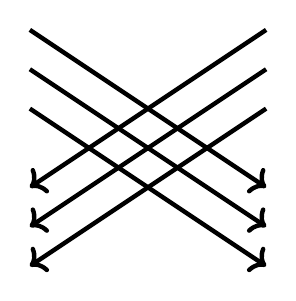 \begin{tikzpicture}

  % Message 1
  \node [coordinate] (a1) {};
  \node [coordinate,below right=2cm and 3cm of a1] (b1) {};
  \draw [->,ultra thick] (a1) -- node [above,midway] {} (b1);

  % Message 2
  \node [coordinate,below=0.5cm of a1] (a2) {};
  \node [coordinate,below right=2cm and 3cm of a2] (b2) {};
  \draw [->,ultra thick] (a2) -- node [above,midway] {} (b2);

  % Message 3
  \node [coordinate,below=0.5cm of a2] (a3) {};
  \node [coordinate,below right=2cm and 3cm of a3] (b3) {};
  \draw [->,ultra thick] (a3) -- node [above,midway] {} (b3);

  % Message 4
  \node [coordinate,right=3cm of a1] (b4) {};
  \node [coordinate,below left=2cm and 3cm of b4] (a4) {};
  \draw [->,ultra thick] (b4) -- node [above,midway] {} (a4);

  % Message 5
  \node [coordinate,below=0.5cm of b4] (b5) {};
  \node [coordinate,below left=2cm and 3cm of b5] (a5) {};
  \draw [->,ultra thick] (b5) -- node [above,midway] {} (a5);

  % Message 6
  \node [coordinate,below=0.5cm of b5] (b6) {};
  \node [coordinate,below left=2cm and 3cm of b6] (a6) {};
  \draw [->,ultra thick] (b6) -- node [above,midway] {} (a6);

\end{tikzpicture}